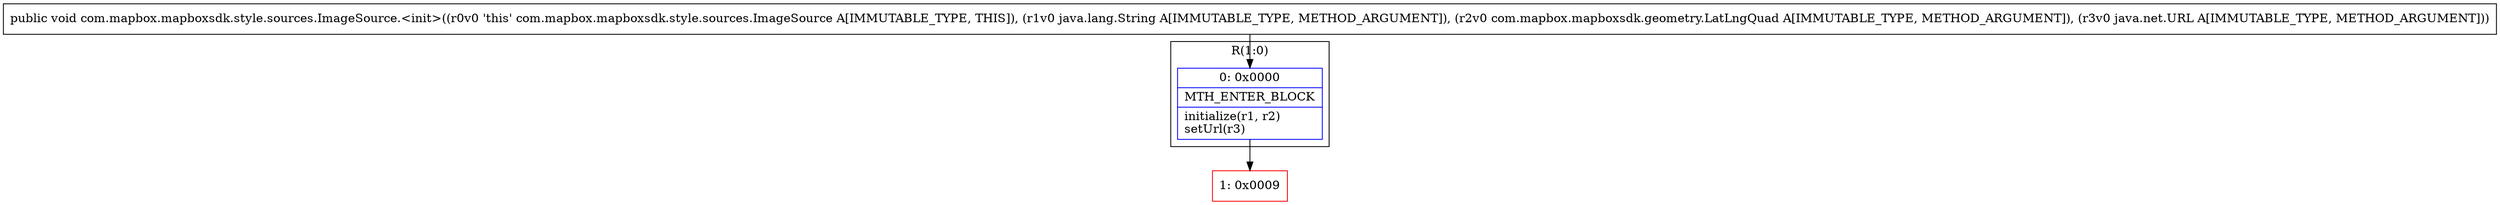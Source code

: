 digraph "CFG forcom.mapbox.mapboxsdk.style.sources.ImageSource.\<init\>(Ljava\/lang\/String;Lcom\/mapbox\/mapboxsdk\/geometry\/LatLngQuad;Ljava\/net\/URL;)V" {
subgraph cluster_Region_1347147875 {
label = "R(1:0)";
node [shape=record,color=blue];
Node_0 [shape=record,label="{0\:\ 0x0000|MTH_ENTER_BLOCK\l|initialize(r1, r2)\lsetUrl(r3)\l}"];
}
Node_1 [shape=record,color=red,label="{1\:\ 0x0009}"];
MethodNode[shape=record,label="{public void com.mapbox.mapboxsdk.style.sources.ImageSource.\<init\>((r0v0 'this' com.mapbox.mapboxsdk.style.sources.ImageSource A[IMMUTABLE_TYPE, THIS]), (r1v0 java.lang.String A[IMMUTABLE_TYPE, METHOD_ARGUMENT]), (r2v0 com.mapbox.mapboxsdk.geometry.LatLngQuad A[IMMUTABLE_TYPE, METHOD_ARGUMENT]), (r3v0 java.net.URL A[IMMUTABLE_TYPE, METHOD_ARGUMENT])) }"];
MethodNode -> Node_0;
Node_0 -> Node_1;
}


